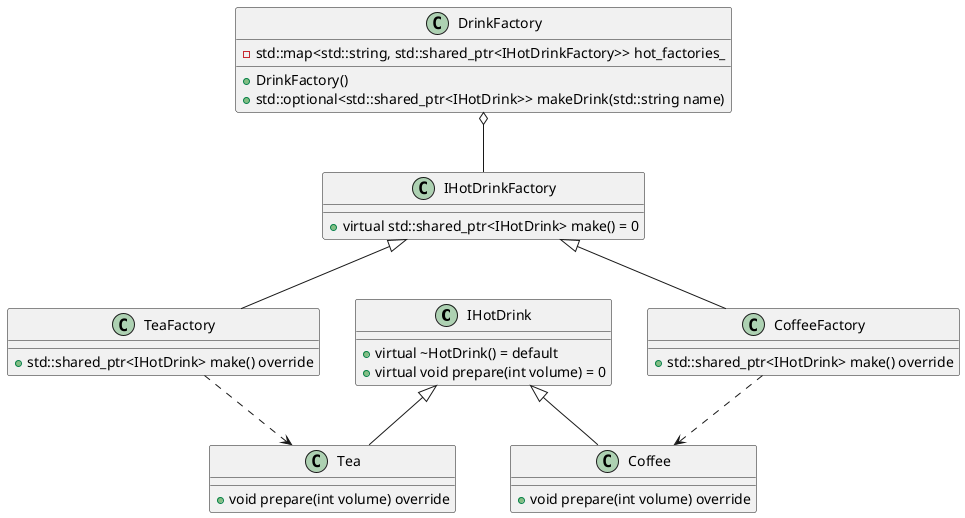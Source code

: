 @startuml
class IHotDrink{
    + virtual ~HotDrink() = default
    +  virtual void prepare(int volume) = 0
}

class Tea{
    + void prepare(int volume) override
}

class Coffee{
    + void prepare(int volume) override
}

class IHotDrinkFactory{
    + virtual std::shared_ptr<IHotDrink> make() = 0
}

class TeaFactory{
    + std::shared_ptr<IHotDrink> make() override
}

class CoffeeFactory{
    + std::shared_ptr<IHotDrink> make() override
}

class DrinkFactory{
    - std::map<std::string, std::shared_ptr<IHotDrinkFactory>> hot_factories_
    + DrinkFactory()
    + std::optional<std::shared_ptr<IHotDrink>> makeDrink(std::string name)
}

IHotDrink <|--  Tea
IHotDrink <|--  Coffee

IHotDrinkFactory <|--  TeaFactory
IHotDrinkFactory <|--  CoffeeFactory

TeaFactory ..> Tea
CoffeeFactory ..> Coffee

DrinkFactory  o-- IHotDrinkFactory

@enduml